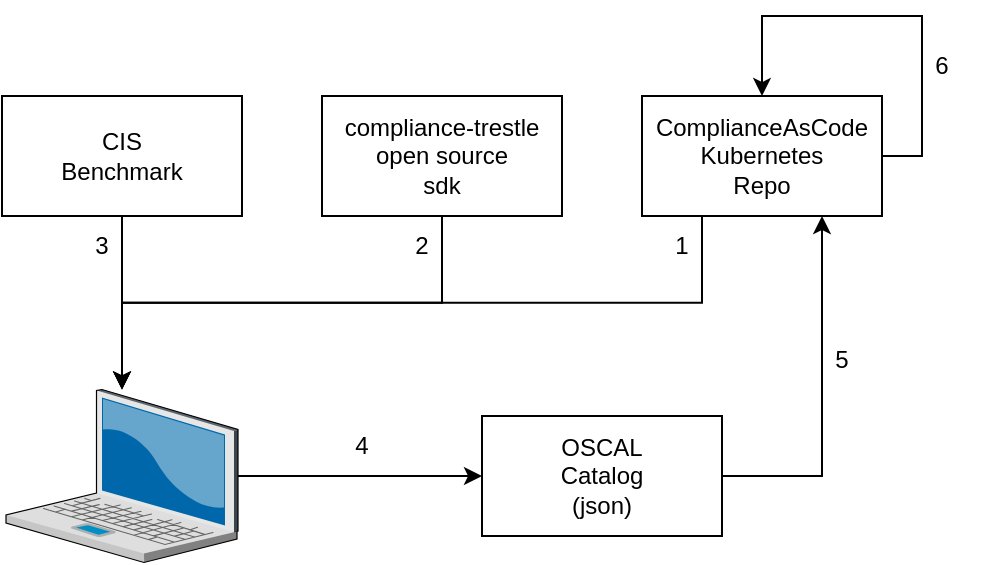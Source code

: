 <mxfile version="20.8.16" type="device"><diagram name="Page-1" id="OcNQJWf0w1j9XuQZADeh"><mxGraphModel dx="1150" dy="742" grid="1" gridSize="10" guides="1" tooltips="1" connect="1" arrows="1" fold="1" page="1" pageScale="1" pageWidth="850" pageHeight="1100" math="0" shadow="0"><root><mxCell id="0"/><mxCell id="1" parent="0"/><mxCell id="Td4egKe_wAdE8oFiXPUU-4" style="edgeStyle=orthogonalEdgeStyle;rounded=0;orthogonalLoop=1;jettySize=auto;html=1;exitX=0.5;exitY=1;exitDx=0;exitDy=0;" parent="1" source="kNFgctC1tMzVj8SimGIi-55" target="Td4egKe_wAdE8oFiXPUU-3" edge="1"><mxGeometry relative="1" as="geometry"/></mxCell><mxCell id="kNFgctC1tMzVj8SimGIi-55" value="CIS&lt;br&gt;Benchmark" style="rounded=0;whiteSpace=wrap;html=1;" parent="1" vertex="1"><mxGeometry x="80" y="160" width="120" height="60" as="geometry"/></mxCell><mxCell id="Td4egKe_wAdE8oFiXPUU-7" style="edgeStyle=orthogonalEdgeStyle;rounded=0;orthogonalLoop=1;jettySize=auto;html=1;exitX=0.25;exitY=1;exitDx=0;exitDy=0;" parent="1" source="Td4egKe_wAdE8oFiXPUU-1" target="Td4egKe_wAdE8oFiXPUU-3" edge="1"><mxGeometry relative="1" as="geometry"/></mxCell><mxCell id="Td4egKe_wAdE8oFiXPUU-1" value="ComplianceAsCode&lt;br&gt;Kubernetes&lt;br&gt;Repo" style="rounded=0;whiteSpace=wrap;html=1;" parent="1" vertex="1"><mxGeometry x="400" y="160" width="120" height="60" as="geometry"/></mxCell><mxCell id="Td4egKe_wAdE8oFiXPUU-5" style="edgeStyle=orthogonalEdgeStyle;rounded=0;orthogonalLoop=1;jettySize=auto;html=1;exitX=0.5;exitY=1;exitDx=0;exitDy=0;" parent="1" source="Td4egKe_wAdE8oFiXPUU-2" target="Td4egKe_wAdE8oFiXPUU-3" edge="1"><mxGeometry relative="1" as="geometry"/></mxCell><mxCell id="Td4egKe_wAdE8oFiXPUU-2" value="compliance-trestle&lt;br&gt;open source&lt;br&gt;sdk" style="rounded=0;whiteSpace=wrap;html=1;" parent="1" vertex="1"><mxGeometry x="240" y="160" width="120" height="60" as="geometry"/></mxCell><mxCell id="Td4egKe_wAdE8oFiXPUU-3" value="" style="verticalLabelPosition=bottom;sketch=0;aspect=fixed;html=1;verticalAlign=top;strokeColor=none;align=center;outlineConnect=0;shape=mxgraph.citrix.laptop_2;" parent="1" vertex="1"><mxGeometry x="82" y="306.75" width="116" height="86.5" as="geometry"/></mxCell><mxCell id="Td4egKe_wAdE8oFiXPUU-8" value="3" style="text;html=1;strokeColor=none;fillColor=none;align=center;verticalAlign=middle;whiteSpace=wrap;rounded=0;" parent="1" vertex="1"><mxGeometry x="100" y="220" width="60" height="30" as="geometry"/></mxCell><mxCell id="Td4egKe_wAdE8oFiXPUU-9" value="2" style="text;html=1;strokeColor=none;fillColor=none;align=center;verticalAlign=middle;whiteSpace=wrap;rounded=0;" parent="1" vertex="1"><mxGeometry x="260" y="220" width="60" height="30" as="geometry"/></mxCell><mxCell id="Td4egKe_wAdE8oFiXPUU-10" value="1" style="text;html=1;strokeColor=none;fillColor=none;align=center;verticalAlign=middle;whiteSpace=wrap;rounded=0;" parent="1" vertex="1"><mxGeometry x="390" y="220" width="60" height="30" as="geometry"/></mxCell><mxCell id="Td4egKe_wAdE8oFiXPUU-13" style="edgeStyle=orthogonalEdgeStyle;rounded=0;orthogonalLoop=1;jettySize=auto;html=1;entryX=0;entryY=0.5;entryDx=0;entryDy=0;" parent="1" source="Td4egKe_wAdE8oFiXPUU-3" target="Td4egKe_wAdE8oFiXPUU-12" edge="1"><mxGeometry relative="1" as="geometry"/></mxCell><mxCell id="Td4egKe_wAdE8oFiXPUU-15" style="edgeStyle=orthogonalEdgeStyle;rounded=0;orthogonalLoop=1;jettySize=auto;html=1;exitX=1;exitY=0.5;exitDx=0;exitDy=0;entryX=0.75;entryY=1;entryDx=0;entryDy=0;" parent="1" source="Td4egKe_wAdE8oFiXPUU-12" target="Td4egKe_wAdE8oFiXPUU-1" edge="1"><mxGeometry relative="1" as="geometry"/></mxCell><mxCell id="Td4egKe_wAdE8oFiXPUU-12" value="OSCAL&lt;br&gt;Catalog&lt;br&gt;(json)" style="rounded=0;whiteSpace=wrap;html=1;" parent="1" vertex="1"><mxGeometry x="320" y="320" width="120" height="60" as="geometry"/></mxCell><mxCell id="Td4egKe_wAdE8oFiXPUU-14" value="4" style="text;html=1;strokeColor=none;fillColor=none;align=center;verticalAlign=middle;whiteSpace=wrap;rounded=0;" parent="1" vertex="1"><mxGeometry x="230" y="320" width="60" height="30" as="geometry"/></mxCell><mxCell id="Td4egKe_wAdE8oFiXPUU-16" value="5" style="text;html=1;strokeColor=none;fillColor=none;align=center;verticalAlign=middle;whiteSpace=wrap;rounded=0;" parent="1" vertex="1"><mxGeometry x="470" y="276.75" width="60" height="30" as="geometry"/></mxCell><mxCell id="Td4egKe_wAdE8oFiXPUU-17" style="edgeStyle=orthogonalEdgeStyle;rounded=0;orthogonalLoop=1;jettySize=auto;html=1;exitX=1;exitY=0.5;exitDx=0;exitDy=0;entryX=0.5;entryY=0;entryDx=0;entryDy=0;" parent="1" source="Td4egKe_wAdE8oFiXPUU-1" target="Td4egKe_wAdE8oFiXPUU-1" edge="1"><mxGeometry relative="1" as="geometry"><Array as="points"><mxPoint x="540" y="190"/><mxPoint x="540" y="120"/><mxPoint x="460" y="120"/></Array></mxGeometry></mxCell><mxCell id="Td4egKe_wAdE8oFiXPUU-18" value="6" style="text;html=1;strokeColor=none;fillColor=none;align=center;verticalAlign=middle;whiteSpace=wrap;rounded=0;" parent="1" vertex="1"><mxGeometry x="520" y="130" width="60" height="30" as="geometry"/></mxCell></root></mxGraphModel></diagram></mxfile>